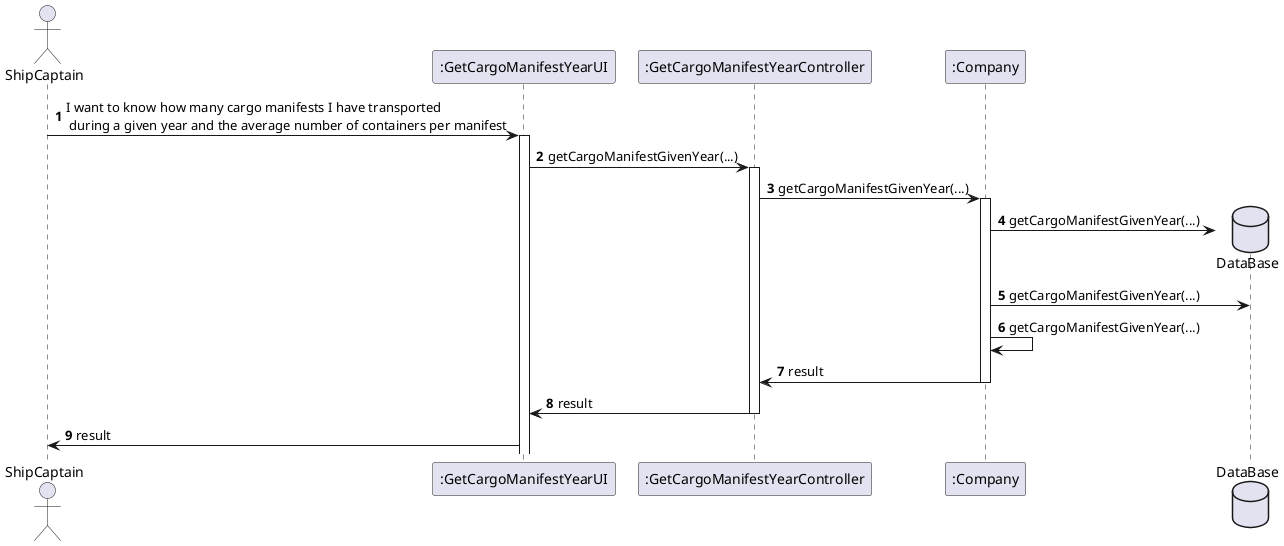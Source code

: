 @startuml
'https://plantuml.com/sequence-diagram

autonumber

actor       ShipCaptain                as SC
participant    ":GetCargoManifestYearUI"         as ui
participant    ":GetCargoManifestYearController" as ctrl
participant    ":Company"                 as company
database       "DataBase"              as db

SC -> ui : I want to know how many cargo manifests I have transported \n during a given year and the average number of containers per manifest

activate ui

ui -> ctrl : getCargoManifestGivenYear(...)

activate ctrl

ctrl -> company : getCargoManifestGivenYear(...)

activate company

 company -> db** : getCargoManifestGivenYear(...)

    company -> db : getCargoManifestGivenYear(...)

    company -> company : getCargoManifestGivenYear(...)

company -> ctrl : result

deactivate company

ctrl -> ui : result
deactivate ctrl

ui -> SC : result


@enduml